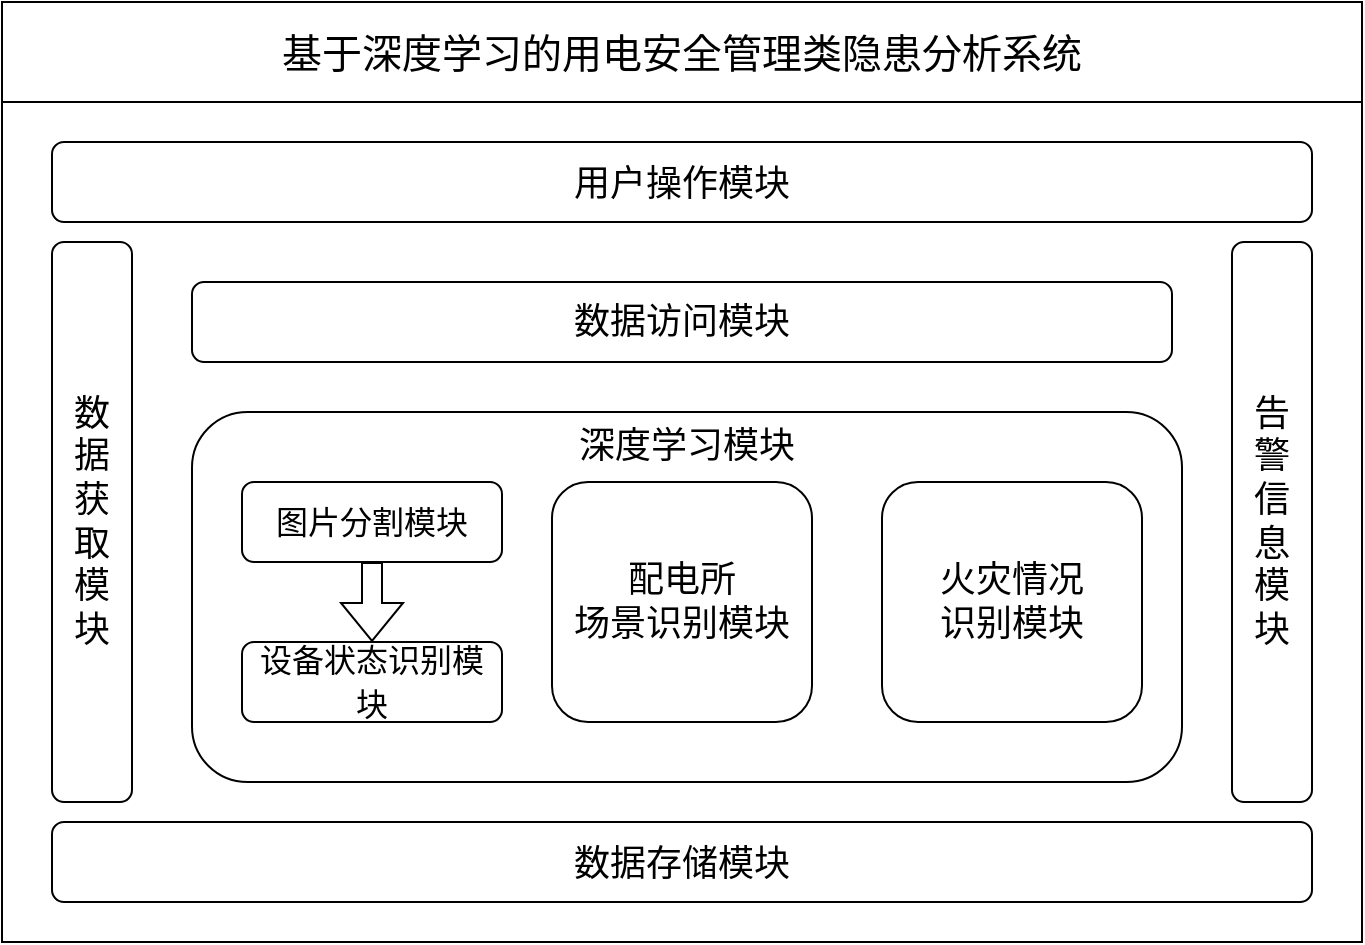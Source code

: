 <mxfile version="20.7.4" type="github">
  <diagram id="qzLwJ4X5yYsX_Pqfa8gJ" name="第 1 页">
    <mxGraphModel dx="1055" dy="603" grid="1" gridSize="10" guides="1" tooltips="1" connect="1" arrows="1" fold="1" page="1" pageScale="1" pageWidth="827" pageHeight="1169" math="0" shadow="0">
      <root>
        <mxCell id="0" />
        <mxCell id="1" parent="0" />
        <mxCell id="-XkHRvkM_vw5rs00xsbZ-1" value="" style="rounded=0;whiteSpace=wrap;html=1;glass=0;shadow=0;perimeterSpacing=0;" vertex="1" parent="1">
          <mxGeometry x="80" y="30" width="680" height="470" as="geometry" />
        </mxCell>
        <mxCell id="-XkHRvkM_vw5rs00xsbZ-2" value="&lt;font style=&quot;font-size: 20px;&quot;&gt;基于深度学习的用电安全管理类隐患分析系统&lt;/font&gt;" style="rounded=0;whiteSpace=wrap;html=1;shadow=0;glass=0;strokeColor=default;fontFamily=宋体;fontSize=12;fontColor=default;fillColor=default;strokeWidth=1;" vertex="1" parent="1">
          <mxGeometry x="80" y="30" width="680" height="50" as="geometry" />
        </mxCell>
        <mxCell id="-XkHRvkM_vw5rs00xsbZ-4" value="&lt;font style=&quot;font-size: 18px;&quot;&gt;用户操作模块&lt;/font&gt;" style="rounded=1;whiteSpace=wrap;html=1;shadow=0;glass=0;strokeColor=default;fontFamily=宋体;fontSize=20;fontColor=default;fillColor=default;" vertex="1" parent="1">
          <mxGeometry x="105" y="100" width="630" height="40" as="geometry" />
        </mxCell>
        <mxCell id="-XkHRvkM_vw5rs00xsbZ-5" value="数&lt;br&gt;据&lt;br&gt;获&lt;br&gt;取&lt;br&gt;模&lt;br&gt;块" style="rounded=1;whiteSpace=wrap;html=1;fillStyle=auto;gradientColor=none;align=center;shadow=0;glass=0;strokeColor=default;fontFamily=宋体;fontSize=18;fontColor=default;horizontal=1;" vertex="1" parent="1">
          <mxGeometry x="105" y="150" width="40" height="280" as="geometry" />
        </mxCell>
        <mxCell id="-XkHRvkM_vw5rs00xsbZ-7" value="&lt;font style=&quot;font-size: 18px;&quot;&gt;数据存储模块&lt;/font&gt;" style="rounded=1;whiteSpace=wrap;html=1;shadow=0;glass=0;strokeColor=default;fontFamily=宋体;fontSize=20;fontColor=default;fillColor=default;" vertex="1" parent="1">
          <mxGeometry x="105" y="440" width="630" height="40" as="geometry" />
        </mxCell>
        <mxCell id="-XkHRvkM_vw5rs00xsbZ-10" value="数据访问模块" style="rounded=1;whiteSpace=wrap;html=1;shadow=0;glass=0;strokeColor=default;fontFamily=宋体;fontSize=18;fontColor=default;fillColor=default;" vertex="1" parent="1">
          <mxGeometry x="175" y="170" width="490" height="40" as="geometry" />
        </mxCell>
        <mxCell id="-XkHRvkM_vw5rs00xsbZ-12" value="告&lt;br&gt;警&lt;br&gt;信&lt;br&gt;息&lt;br&gt;模&lt;br&gt;块" style="rounded=1;whiteSpace=wrap;html=1;fillStyle=auto;gradientColor=none;align=center;shadow=0;glass=0;strokeColor=default;fontFamily=宋体;fontSize=18;fontColor=default;horizontal=1;" vertex="1" parent="1">
          <mxGeometry x="695" y="150" width="40" height="280" as="geometry" />
        </mxCell>
        <mxCell id="-XkHRvkM_vw5rs00xsbZ-13" value="深度学习模块" style="rounded=1;whiteSpace=wrap;html=1;shadow=0;glass=0;strokeColor=default;fontFamily=宋体;fontSize=18;fontColor=default;fillColor=default;verticalAlign=top;" vertex="1" parent="1">
          <mxGeometry x="175" y="235" width="495" height="185" as="geometry" />
        </mxCell>
        <mxCell id="-XkHRvkM_vw5rs00xsbZ-14" value="&lt;font style=&quot;font-size: 16px;&quot;&gt;图片分割模块&lt;/font&gt;" style="rounded=1;whiteSpace=wrap;html=1;shadow=0;glass=0;strokeColor=default;fontFamily=宋体;fontSize=18;fontColor=default;fillColor=default;" vertex="1" parent="1">
          <mxGeometry x="200" y="270" width="130" height="40" as="geometry" />
        </mxCell>
        <mxCell id="-XkHRvkM_vw5rs00xsbZ-15" value="&lt;font style=&quot;font-size: 16px;&quot;&gt;&lt;font style=&quot;font-size: 16px;&quot;&gt;设备状态&lt;/font&gt;识别模块&lt;/font&gt;" style="rounded=1;whiteSpace=wrap;html=1;shadow=0;glass=0;strokeColor=default;fontFamily=宋体;fontSize=18;fontColor=default;fillColor=default;" vertex="1" parent="1">
          <mxGeometry x="200" y="350" width="130" height="40" as="geometry" />
        </mxCell>
        <mxCell id="-XkHRvkM_vw5rs00xsbZ-16" value="配电所&lt;br&gt;场景识别模块" style="rounded=1;whiteSpace=wrap;html=1;shadow=0;glass=0;strokeColor=default;fontFamily=宋体;fontSize=18;fontColor=default;fillColor=default;" vertex="1" parent="1">
          <mxGeometry x="355" y="270" width="130" height="120" as="geometry" />
        </mxCell>
        <mxCell id="-XkHRvkM_vw5rs00xsbZ-17" value="火灾情况&lt;br&gt;识别模块" style="rounded=1;whiteSpace=wrap;html=1;shadow=0;glass=0;strokeColor=default;fontFamily=宋体;fontSize=18;fontColor=default;fillColor=default;" vertex="1" parent="1">
          <mxGeometry x="520" y="270" width="130" height="120" as="geometry" />
        </mxCell>
        <mxCell id="-XkHRvkM_vw5rs00xsbZ-18" value="" style="shape=flexArrow;endArrow=classic;html=1;rounded=0;fontFamily=宋体;fontSize=16;fontColor=default;entryX=0.5;entryY=0;entryDx=0;entryDy=0;exitX=0.5;exitY=1;exitDx=0;exitDy=0;" edge="1" parent="1" source="-XkHRvkM_vw5rs00xsbZ-14" target="-XkHRvkM_vw5rs00xsbZ-15">
          <mxGeometry width="50" height="50" relative="1" as="geometry">
            <mxPoint x="-60" y="370" as="sourcePoint" />
            <mxPoint x="-10" y="320" as="targetPoint" />
          </mxGeometry>
        </mxCell>
      </root>
    </mxGraphModel>
  </diagram>
</mxfile>
